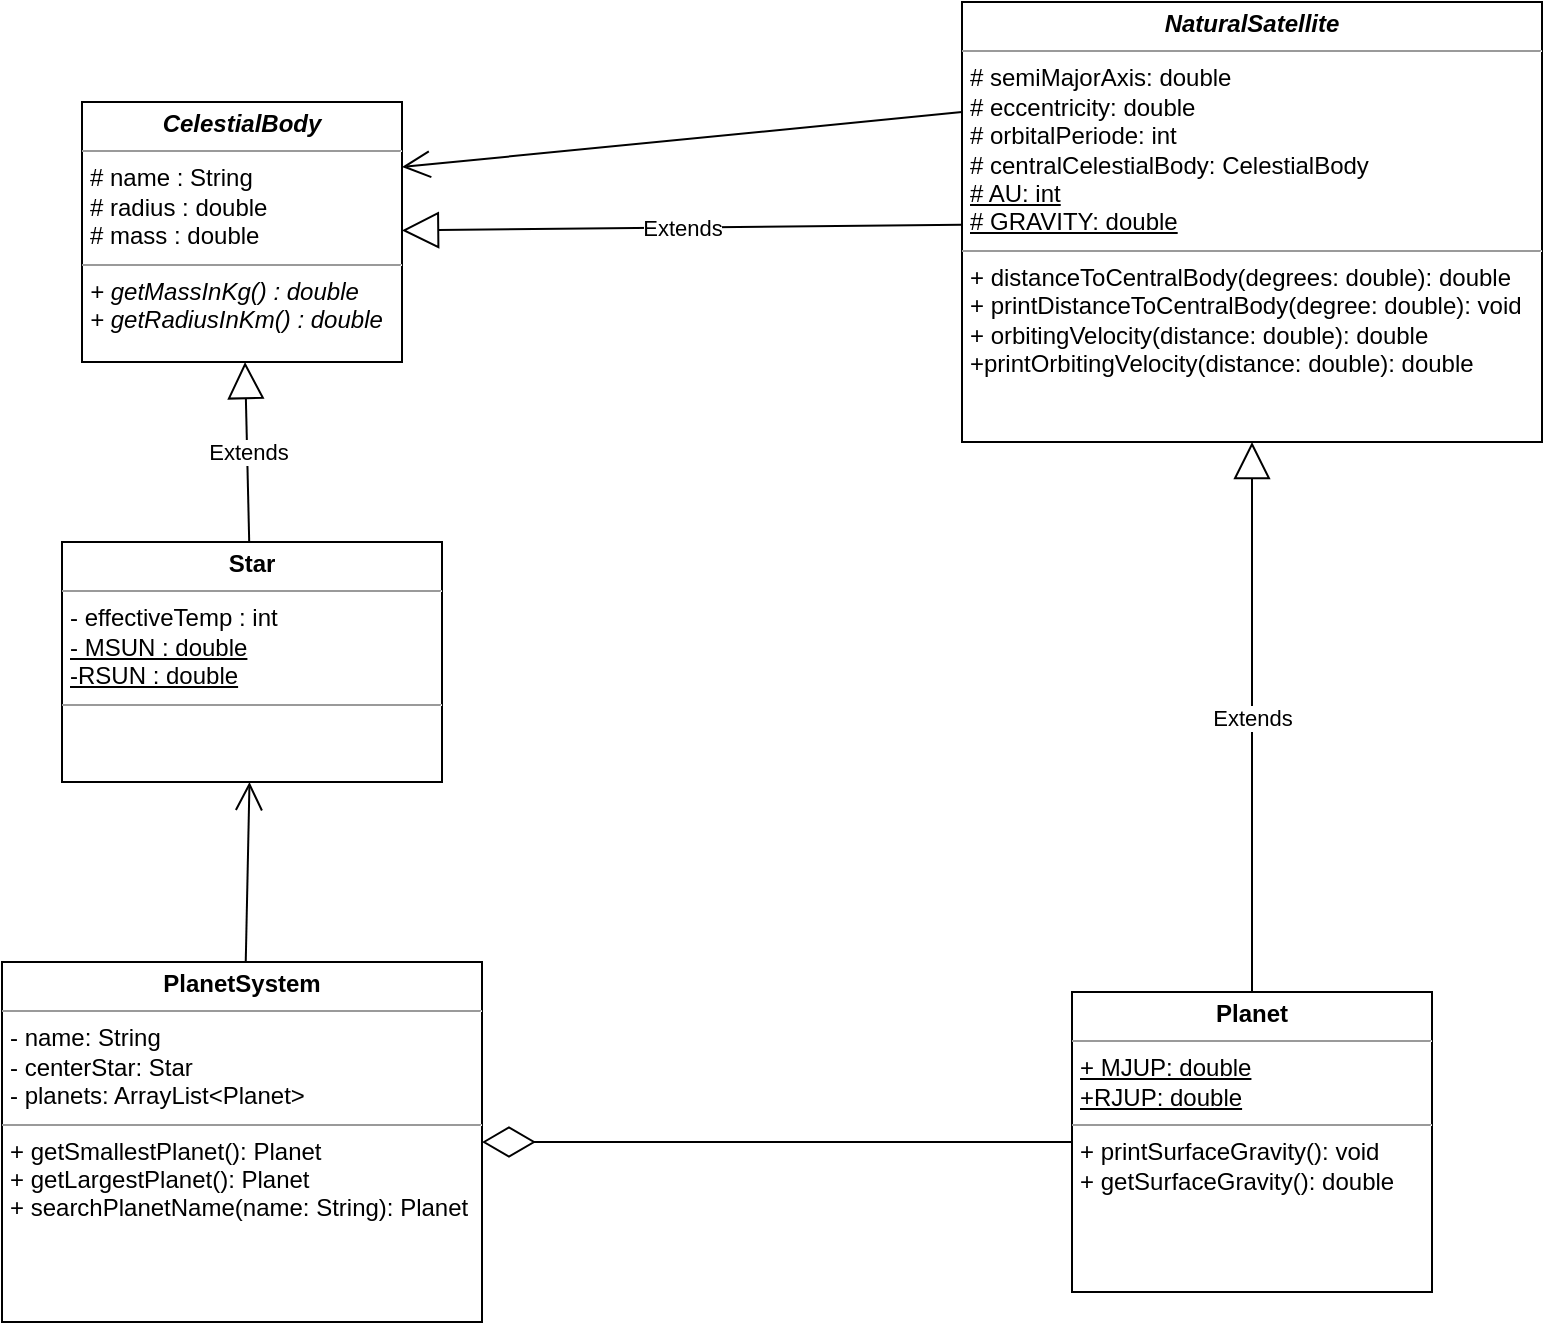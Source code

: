 <mxfile version="16.6.4" type="device"><diagram id="fWvNX-lbRBILumnIzUa4" name="Page-1"><mxGraphModel dx="1152" dy="774" grid="1" gridSize="10" guides="1" tooltips="1" connect="1" arrows="1" fold="1" page="1" pageScale="1" pageWidth="850" pageHeight="1100" math="0" shadow="0"><root><mxCell id="0"/><mxCell id="1" parent="0"/><mxCell id="OZx-ajVIzF_b5TbSiSRR-12" value="&lt;p style=&quot;margin: 0px ; margin-top: 4px ; text-align: center&quot;&gt;&lt;b&gt;Star&lt;/b&gt;&lt;/p&gt;&lt;hr size=&quot;1&quot;&gt;&lt;p style=&quot;margin: 0px ; margin-left: 4px&quot;&gt;- effectiveTemp : int&lt;/p&gt;&lt;p style=&quot;margin: 0px ; margin-left: 4px&quot;&gt;&lt;u&gt;- MSUN : double&lt;/u&gt;&lt;/p&gt;&lt;p style=&quot;margin: 0px ; margin-left: 4px&quot;&gt;&lt;u&gt;-RSUN : double&lt;/u&gt;&lt;/p&gt;&lt;hr size=&quot;1&quot;&gt;&lt;p style=&quot;margin: 0px ; margin-left: 4px&quot;&gt;&lt;br&gt;&lt;/p&gt;&lt;p style=&quot;margin: 0px ; margin-left: 4px&quot;&gt;&lt;br&gt;&lt;/p&gt;" style="verticalAlign=top;align=left;overflow=fill;fontSize=12;fontFamily=Helvetica;html=1;" parent="1" vertex="1"><mxGeometry x="70" y="280" width="190" height="120" as="geometry"/></mxCell><mxCell id="OZx-ajVIzF_b5TbSiSRR-13" value="&lt;p style=&quot;margin: 0px ; margin-top: 4px ; text-align: center&quot;&gt;&lt;b&gt;&lt;i&gt;NaturalSatellite&lt;/i&gt;&lt;/b&gt;&lt;/p&gt;&lt;hr size=&quot;1&quot;&gt;&lt;p style=&quot;margin: 0px ; margin-left: 4px&quot;&gt;# semiMajorAxis: double&lt;/p&gt;&lt;p style=&quot;margin: 0px ; margin-left: 4px&quot;&gt;# eccentricity: double&lt;/p&gt;&lt;p style=&quot;margin: 0px ; margin-left: 4px&quot;&gt;# orbitalPeriode: int&lt;/p&gt;&lt;p style=&quot;margin: 0px ; margin-left: 4px&quot;&gt;# centralCelestialBody: CelestialBody&lt;/p&gt;&lt;p style=&quot;margin: 0px ; margin-left: 4px&quot;&gt;&lt;u&gt;# AU: int&lt;/u&gt;&lt;/p&gt;&lt;p style=&quot;margin: 0px ; margin-left: 4px&quot;&gt;&lt;u&gt;# GRAVITY: double&lt;/u&gt;&lt;/p&gt;&lt;hr size=&quot;1&quot;&gt;&lt;p style=&quot;margin: 0px ; margin-left: 4px&quot;&gt;+ distanceToCentralBody(degrees: double): double&lt;/p&gt;&lt;p style=&quot;margin: 0px ; margin-left: 4px&quot;&gt;+ printDistanceToCentralBody(degree: double): void&lt;/p&gt;&lt;p style=&quot;margin: 0px ; margin-left: 4px&quot;&gt;+ orbitingVelocity(distance: double): double&lt;/p&gt;&lt;p style=&quot;margin: 0px ; margin-left: 4px&quot;&gt;+printOrbitingVelocity(distance: double): double&lt;/p&gt;&lt;p style=&quot;margin: 0px ; margin-left: 4px&quot;&gt;&lt;br&gt;&lt;/p&gt;" style="verticalAlign=top;align=left;overflow=fill;fontSize=12;fontFamily=Helvetica;html=1;" parent="1" vertex="1"><mxGeometry x="520" y="10" width="290" height="220" as="geometry"/></mxCell><mxCell id="OZx-ajVIzF_b5TbSiSRR-14" value="&lt;p style=&quot;margin: 0px ; margin-top: 4px ; text-align: center&quot;&gt;&lt;i&gt;&lt;span style=&quot;font-weight: 700&quot;&gt;CelestialBody&lt;/span&gt;&lt;br&gt;&lt;/i&gt;&lt;/p&gt;&lt;hr size=&quot;1&quot;&gt;&lt;p style=&quot;margin: 0px ; margin-left: 4px&quot;&gt;# name : String&lt;br style=&quot;padding: 0px ; margin: 0px&quot;&gt;# radius : double&lt;br style=&quot;padding: 0px ; margin: 0px&quot;&gt;# mass : double&lt;br&gt;&lt;/p&gt;&lt;hr size=&quot;1&quot;&gt;&lt;p style=&quot;margin: 0px ; margin-left: 4px&quot;&gt;&lt;span style=&quot;font-style: italic&quot;&gt;+ getMassInKg() : double&lt;/span&gt;&lt;br style=&quot;padding: 0px ; margin: 0px ; font-style: italic&quot;&gt;&lt;span style=&quot;font-style: italic&quot;&gt;+ getRadiusInKm() : double&lt;/span&gt;&lt;br&gt;&lt;/p&gt;" style="verticalAlign=top;align=left;overflow=fill;fontSize=12;fontFamily=Helvetica;html=1;" parent="1" vertex="1"><mxGeometry x="80" y="60" width="160" height="130" as="geometry"/></mxCell><mxCell id="OZx-ajVIzF_b5TbSiSRR-15" value="&lt;p style=&quot;margin: 0px ; margin-top: 4px ; text-align: center&quot;&gt;&lt;b&gt;Planet&lt;/b&gt;&lt;/p&gt;&lt;hr size=&quot;1&quot;&gt;&lt;p style=&quot;margin: 0px ; margin-left: 4px&quot;&gt;&lt;u&gt;+ MJUP: double&lt;/u&gt;&lt;/p&gt;&lt;p style=&quot;margin: 0px ; margin-left: 4px&quot;&gt;&lt;u&gt;+RJUP: double&lt;/u&gt;&lt;/p&gt;&lt;hr size=&quot;1&quot;&gt;&lt;p style=&quot;margin: 0px ; margin-left: 4px&quot;&gt;+ printSurfaceGravity(): void&lt;/p&gt;&lt;p style=&quot;margin: 0px 0px 0px 4px&quot;&gt;+ getSurfaceGravity(): double&lt;/p&gt;&lt;p style=&quot;margin: 0px ; margin-left: 4px&quot;&gt;&lt;br&gt;&lt;/p&gt;" style="verticalAlign=top;align=left;overflow=fill;fontSize=12;fontFamily=Helvetica;html=1;" parent="1" vertex="1"><mxGeometry x="575" y="505" width="180" height="150" as="geometry"/></mxCell><mxCell id="OZx-ajVIzF_b5TbSiSRR-16" value="&lt;p style=&quot;margin: 0px ; margin-top: 4px ; text-align: center&quot;&gt;&lt;b&gt;PlanetSystem&lt;/b&gt;&lt;/p&gt;&lt;hr size=&quot;1&quot;&gt;&lt;p style=&quot;margin: 0px ; margin-left: 4px&quot;&gt;- name: String&lt;/p&gt;&lt;p style=&quot;margin: 0px ; margin-left: 4px&quot;&gt;- centerStar: Star&lt;/p&gt;&lt;p style=&quot;margin: 0px ; margin-left: 4px&quot;&gt;- planets: ArrayList&amp;lt;Planet&amp;gt;&lt;/p&gt;&lt;hr size=&quot;1&quot;&gt;&lt;p style=&quot;margin: 0px ; margin-left: 4px&quot;&gt;+ getSmallestPlanet(): Planet&lt;/p&gt;&lt;p style=&quot;margin: 0px ; margin-left: 4px&quot;&gt;+ getLargestPlanet(): Planet&lt;/p&gt;&lt;p style=&quot;margin: 0px ; margin-left: 4px&quot;&gt;+ searchPlanetName(name: String): Planet&lt;/p&gt;&lt;p style=&quot;margin: 0px ; margin-left: 4px&quot;&gt;&lt;br&gt;&lt;/p&gt;" style="verticalAlign=top;align=left;overflow=fill;fontSize=12;fontFamily=Helvetica;html=1;" parent="1" vertex="1"><mxGeometry x="40" y="490" width="240" height="180" as="geometry"/></mxCell><mxCell id="lpdMHTLcFcb48Zdi08xz-1" value="Extends" style="endArrow=block;endSize=16;endFill=0;html=1;rounded=0;" edge="1" parent="1" source="OZx-ajVIzF_b5TbSiSRR-12" target="OZx-ajVIzF_b5TbSiSRR-14"><mxGeometry width="160" relative="1" as="geometry"><mxPoint x="340" y="210" as="sourcePoint"/><mxPoint x="190" y="380" as="targetPoint"/></mxGeometry></mxCell><mxCell id="lpdMHTLcFcb48Zdi08xz-2" value="Extends" style="endArrow=block;endSize=16;endFill=0;html=1;rounded=0;" edge="1" parent="1" source="OZx-ajVIzF_b5TbSiSRR-13" target="OZx-ajVIzF_b5TbSiSRR-14"><mxGeometry width="160" relative="1" as="geometry"><mxPoint x="450" y="320" as="sourcePoint"/><mxPoint x="270" y="220" as="targetPoint"/></mxGeometry></mxCell><mxCell id="lpdMHTLcFcb48Zdi08xz-3" value="Extends" style="endArrow=block;endSize=16;endFill=0;html=1;rounded=0;" edge="1" parent="1" source="OZx-ajVIzF_b5TbSiSRR-15" target="OZx-ajVIzF_b5TbSiSRR-13"><mxGeometry width="160" relative="1" as="geometry"><mxPoint x="620" y="320" as="sourcePoint"/><mxPoint x="780" y="320" as="targetPoint"/></mxGeometry></mxCell><mxCell id="lpdMHTLcFcb48Zdi08xz-5" value="" style="endArrow=diamondThin;endFill=0;endSize=24;html=1;rounded=0;edgeStyle=orthogonalEdgeStyle;" edge="1" parent="1" source="OZx-ajVIzF_b5TbSiSRR-15" target="OZx-ajVIzF_b5TbSiSRR-16"><mxGeometry width="160" relative="1" as="geometry"><mxPoint x="520" y="810" as="sourcePoint"/><mxPoint x="320" y="795" as="targetPoint"/></mxGeometry></mxCell><mxCell id="lpdMHTLcFcb48Zdi08xz-9" value="" style="endArrow=open;endFill=1;endSize=12;html=1;rounded=0;exitX=0;exitY=0.25;exitDx=0;exitDy=0;entryX=1;entryY=0.25;entryDx=0;entryDy=0;" edge="1" parent="1" source="OZx-ajVIzF_b5TbSiSRR-13" target="OZx-ajVIzF_b5TbSiSRR-14"><mxGeometry width="160" relative="1" as="geometry"><mxPoint x="310" y="70" as="sourcePoint"/><mxPoint x="470" y="70" as="targetPoint"/></mxGeometry></mxCell><mxCell id="lpdMHTLcFcb48Zdi08xz-10" value="" style="endArrow=open;endFill=1;endSize=12;html=1;rounded=0;" edge="1" parent="1" source="OZx-ajVIzF_b5TbSiSRR-16" target="OZx-ajVIzF_b5TbSiSRR-12"><mxGeometry width="160" relative="1" as="geometry"><mxPoint x="320" y="370" as="sourcePoint"/><mxPoint x="480" y="370" as="targetPoint"/></mxGeometry></mxCell></root></mxGraphModel></diagram></mxfile>